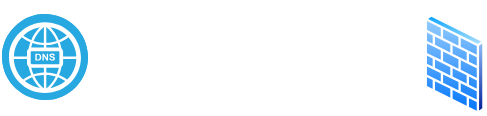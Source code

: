 <mxfile version="23.1.6" type="github">
  <diagram name="Page-1" id="2laAVb5eZ0MIzE3FBNaq">
    <mxGraphModel dx="1730" dy="468" grid="0" gridSize="10" guides="1" tooltips="1" connect="1" arrows="1" fold="1" page="1" pageScale="1" pageWidth="850" pageHeight="1100" math="0" shadow="0">
      <root>
        <mxCell id="0" />
        <mxCell id="1" parent="0" />
        <mxCell id="wYDNAWfrqgKXHHc0ijx3-1" value="" style="fillColor=#28A8E0;verticalLabelPosition=bottom;sketch=0;html=1;strokeColor=#ffffff;verticalAlign=top;align=center;points=[[0.145,0.145,0],[0.5,0,0],[0.855,0.145,0],[1,0.5,0],[0.855,0.855,0],[0.5,1,0],[0.145,0.855,0],[0,0.5,0]];pointerEvents=1;shape=mxgraph.cisco_safe.compositeIcon;bgIcon=ellipse;resIcon=mxgraph.cisco_safe.capability.dns;hachureGap=4;jiggle=2;curveFitting=1;" vertex="1" parent="1">
          <mxGeometry x="-213" y="192" width="43" height="43" as="geometry" />
        </mxCell>
        <mxCell id="wYDNAWfrqgKXHHc0ijx3-2" value="" style="shape=image;html=1;verticalAlign=top;verticalLabelPosition=bottom;labelBackgroundColor=#ffffff;imageAspect=0;aspect=fixed;image=https://cdn1.iconfinder.com/data/icons/nuvola2/128x128/apps/mycomputer.png;sketch=1;hachureGap=4;jiggle=2;curveFitting=1;" vertex="1" parent="1">
          <mxGeometry x="-95" y="185.5" width="56" height="56" as="geometry" />
        </mxCell>
        <mxCell id="wYDNAWfrqgKXHHc0ijx3-3" value="" style="image;aspect=fixed;perimeter=ellipsePerimeter;html=1;align=center;shadow=0;dashed=0;spacingTop=3;image=img/lib/active_directory/firewall.svg;sketch=1;hachureGap=4;jiggle=2;curveFitting=1;" vertex="1" parent="1">
          <mxGeometry x="-2" y="192" width="30.5" height="50" as="geometry" />
        </mxCell>
      </root>
    </mxGraphModel>
  </diagram>
</mxfile>
